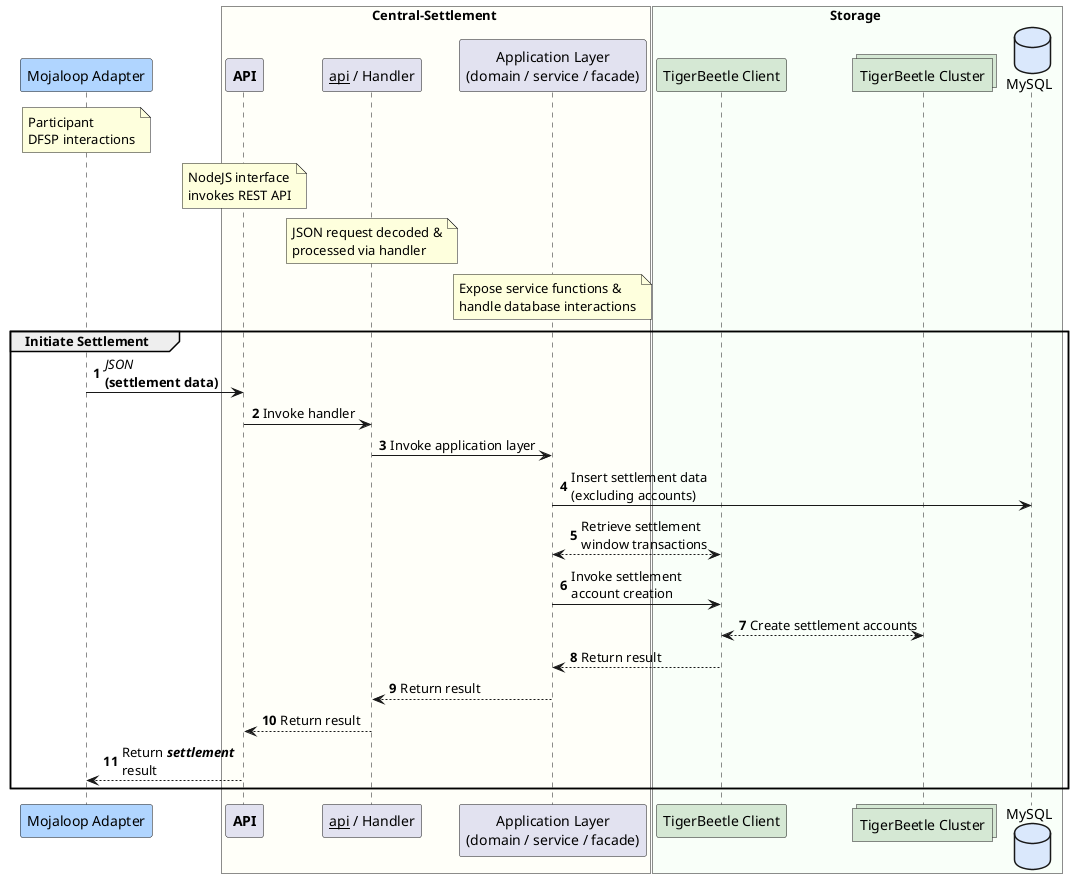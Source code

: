 @startuml

participant "Mojaloop Adapter" as dfsp #B0D5FF
note over dfsp
    Participant
    DFSP interactions
end note

box Central-Settlement #FFFFF9
    participant "**API**" as cs_api
    participant "__api__ / Handler" as cs_handler
    participant "Application Layer\n(domain / service / facade)" as cs_domain

note over cs_api
        NodeJS interface
        invokes REST API
    end note

    note over cs_handler
        JSON request decoded &
        processed via handler
    end note

    note over cs_domain
        Expose service functions &
        handle database interactions
    end note

end box

box Storage #F9FFF9
	participant "TigerBeetle Client" as tb_client #D5E8D4
	collections "TigerBeetle Cluster" as tb_nodes #D5E8D4
	database "MySQL" as cl_db #DAE8FC
end box

autonumber
group Initiate Settlement
    dfsp -> cs_api : //JSON// \n**(settlement data)**
    cs_api -> cs_handler : Invoke handler
    cs_handler -> cs_domain : Invoke application layer
    cs_domain -> cl_db : Insert settlement data \n(excluding accounts)
    cs_domain <--> tb_client : Retrieve settlement \nwindow transactions
    cs_domain -> tb_client : Invoke settlement \naccount creation
    tb_client <--> tb_nodes : Create settlement accounts
    tb_client --> cs_domain : Return result
    cs_domain --> cs_handler : Return result
    cs_handler --> cs_api : Return result
    cs_api --> dfsp : Return //**settlement**// \nresult
end

@enduml
